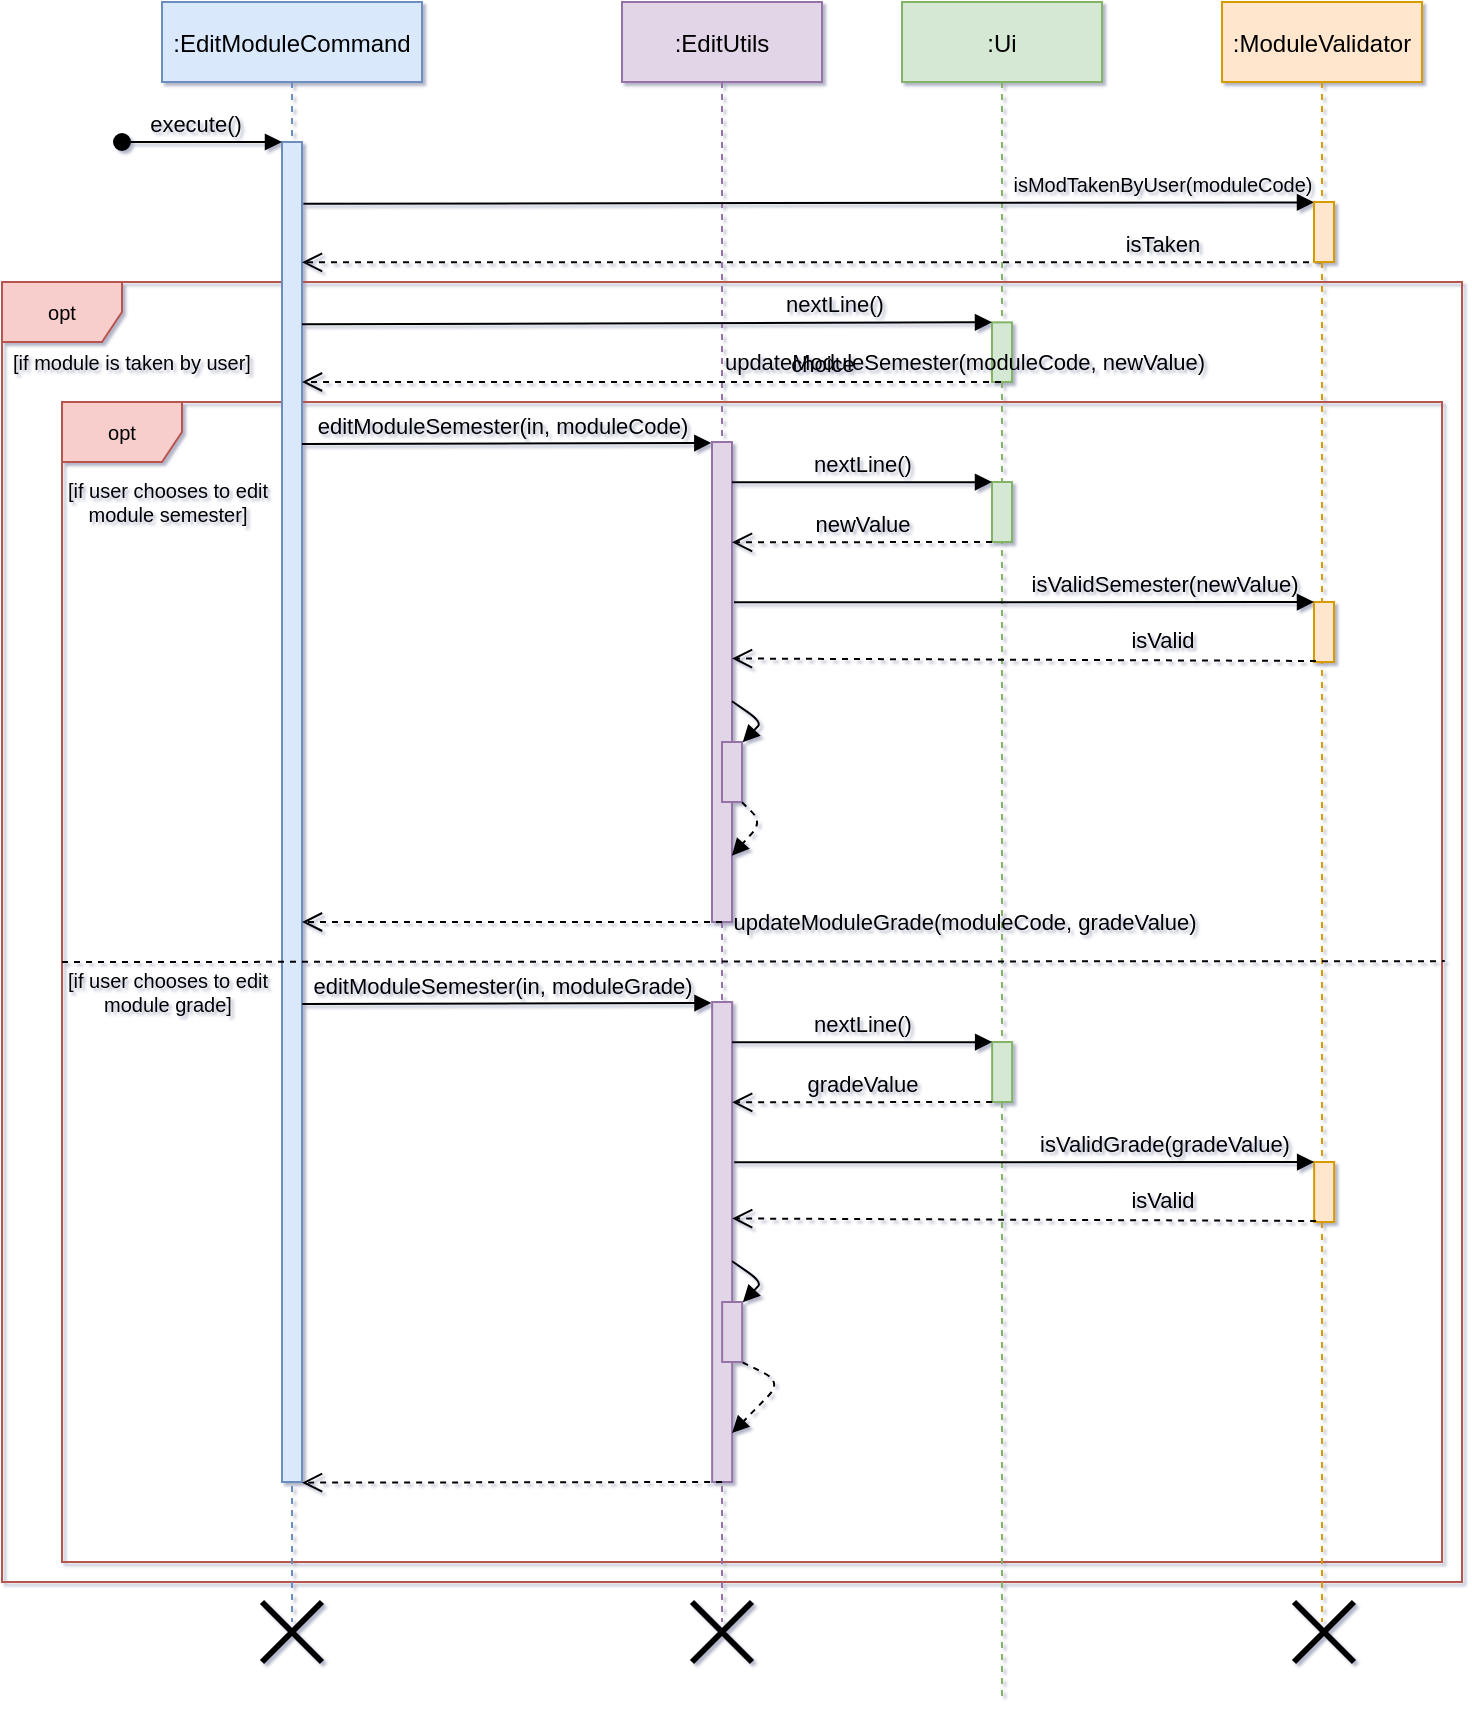 <mxfile version="13.8.1" type="device"><diagram id="kgpKYQtTHZ0yAKxKKP6v" name="Page-1"><mxGraphModel dx="1038" dy="580" grid="1" gridSize="10" guides="1" tooltips="1" connect="1" arrows="1" fold="1" page="1" pageScale="1" pageWidth="850" pageHeight="1100" math="0" shadow="1"><root><mxCell id="0"/><mxCell id="1" parent="0"/><mxCell id="0Ojc2NjqUCTlVXHehNb1-55" value="opt" style="shape=umlFrame;whiteSpace=wrap;html=1;strokeWidth=1;fontSize=10;fillColor=#f8cecc;strokeColor=#b85450;" parent="1" vertex="1"><mxGeometry x="40" y="220" width="730" height="650" as="geometry"/></mxCell><mxCell id="0Ojc2NjqUCTlVXHehNb1-60" value="opt" style="shape=umlFrame;whiteSpace=wrap;html=1;strokeWidth=1;fontSize=10;fillColor=#f8cecc;strokeColor=#b85450;" parent="1" vertex="1"><mxGeometry x="70" y="280" width="690" height="580" as="geometry"/></mxCell><mxCell id="3nuBFxr9cyL0pnOWT2aG-1" value=":EditModuleCommand" style="shape=umlLifeline;perimeter=lifelinePerimeter;container=1;collapsible=0;recursiveResize=0;rounded=0;shadow=0;strokeWidth=1;fillColor=#dae8fc;strokeColor=#6c8ebf;" parent="1" vertex="1"><mxGeometry x="120" y="80" width="130" height="810" as="geometry"/></mxCell><mxCell id="3nuBFxr9cyL0pnOWT2aG-2" value="" style="points=[];perimeter=orthogonalPerimeter;rounded=0;shadow=0;strokeWidth=1;fillColor=#dae8fc;strokeColor=#6c8ebf;" parent="3nuBFxr9cyL0pnOWT2aG-1" vertex="1"><mxGeometry x="60" y="70" width="10" height="670" as="geometry"/></mxCell><mxCell id="3nuBFxr9cyL0pnOWT2aG-3" value="execute()" style="verticalAlign=bottom;startArrow=oval;endArrow=block;startSize=8;shadow=0;strokeWidth=1;labelBackgroundColor=none;" parent="3nuBFxr9cyL0pnOWT2aG-1" target="3nuBFxr9cyL0pnOWT2aG-2" edge="1"><mxGeometry x="-0.077" relative="1" as="geometry"><mxPoint x="-20" y="70" as="sourcePoint"/><mxPoint as="offset"/></mxGeometry></mxCell><mxCell id="3nuBFxr9cyL0pnOWT2aG-5" value=":EditUtils" style="shape=umlLifeline;perimeter=lifelinePerimeter;container=1;collapsible=0;recursiveResize=0;rounded=0;shadow=0;strokeWidth=1;fillColor=#e1d5e7;strokeColor=#9673a6;" parent="1" vertex="1"><mxGeometry x="350" y="80" width="100" height="810" as="geometry"/></mxCell><mxCell id="0Ojc2NjqUCTlVXHehNb1-26" value="" style="points=[];perimeter=orthogonalPerimeter;rounded=0;shadow=0;strokeWidth=1;fillColor=#e1d5e7;strokeColor=#9673a6;" parent="3nuBFxr9cyL0pnOWT2aG-5" vertex="1"><mxGeometry x="45" y="220" width="10" height="240" as="geometry"/></mxCell><mxCell id="Dad6geXyl8S29A8WQttu-1" value=":Ui" style="shape=umlLifeline;perimeter=lifelinePerimeter;container=1;collapsible=0;recursiveResize=0;rounded=0;shadow=0;strokeWidth=1;fillColor=#d5e8d4;strokeColor=#82b366;" parent="1" vertex="1"><mxGeometry x="490" y="80" width="100" height="850" as="geometry"/></mxCell><mxCell id="Dad6geXyl8S29A8WQttu-2" value="" style="points=[];perimeter=orthogonalPerimeter;rounded=0;shadow=0;strokeWidth=1;fillColor=#d5e8d4;strokeColor=#82b366;" parent="Dad6geXyl8S29A8WQttu-1" vertex="1"><mxGeometry x="45" y="160.18" width="10" height="29.82" as="geometry"/></mxCell><mxCell id="0Ojc2NjqUCTlVXHehNb1-28" value="" style="points=[];perimeter=orthogonalPerimeter;rounded=0;shadow=0;strokeWidth=1;fillColor=#d5e8d4;strokeColor=#82b366;" parent="Dad6geXyl8S29A8WQttu-1" vertex="1"><mxGeometry x="45" y="240" width="10" height="30" as="geometry"/></mxCell><mxCell id="Dad6geXyl8S29A8WQttu-3" value=":ModuleValidator" style="shape=umlLifeline;perimeter=lifelinePerimeter;container=1;collapsible=0;recursiveResize=0;rounded=0;shadow=0;strokeWidth=1;fillColor=#ffe6cc;strokeColor=#d79b00;" parent="1" vertex="1"><mxGeometry x="650" y="80" width="100" height="810" as="geometry"/></mxCell><mxCell id="Dad6geXyl8S29A8WQttu-4" value="" style="points=[];perimeter=orthogonalPerimeter;rounded=0;shadow=0;strokeWidth=1;fillColor=#ffe6cc;strokeColor=#d79b00;" parent="Dad6geXyl8S29A8WQttu-3" vertex="1"><mxGeometry x="46" y="300" width="10" height="30" as="geometry"/></mxCell><mxCell id="0Ojc2NjqUCTlVXHehNb1-40" value="" style="points=[];perimeter=orthogonalPerimeter;rounded=0;shadow=0;strokeWidth=1;fillColor=#e1d5e7;strokeColor=#9673a6;" parent="Dad6geXyl8S29A8WQttu-3" vertex="1"><mxGeometry x="-254.93" y="500" width="10" height="240" as="geometry"/></mxCell><mxCell id="0Ojc2NjqUCTlVXHehNb1-41" value="" style="points=[];perimeter=orthogonalPerimeter;rounded=0;shadow=0;strokeWidth=1;fillColor=#d5e8d4;strokeColor=#82b366;" parent="Dad6geXyl8S29A8WQttu-3" vertex="1"><mxGeometry x="-114.93" y="520" width="10" height="30" as="geometry"/></mxCell><mxCell id="0Ojc2NjqUCTlVXHehNb1-46" value="nextLine()" style="html=1;verticalAlign=bottom;endArrow=block;entryX=0;entryY=0.002;entryDx=0;entryDy=0;entryPerimeter=0;exitX=1;exitY=0.084;exitDx=0;exitDy=0;exitPerimeter=0;labelBackgroundColor=none;" parent="Dad6geXyl8S29A8WQttu-3" source="0Ojc2NjqUCTlVXHehNb1-40" target="0Ojc2NjqUCTlVXHehNb1-41" edge="1"><mxGeometry width="80" relative="1" as="geometry"><mxPoint x="-239.93" y="520" as="sourcePoint"/><mxPoint x="-14.93" y="520.12" as="targetPoint"/><mxPoint as="offset"/></mxGeometry></mxCell><mxCell id="0Ojc2NjqUCTlVXHehNb1-42" value="" style="points=[];perimeter=orthogonalPerimeter;rounded=0;shadow=0;strokeWidth=1;fillColor=#ffe6cc;strokeColor=#d79b00;" parent="Dad6geXyl8S29A8WQttu-3" vertex="1"><mxGeometry x="46.07" y="580" width="10" height="30" as="geometry"/></mxCell><mxCell id="0Ojc2NjqUCTlVXHehNb1-43" value="editModuleSemester(in, moduleGrade)" style="html=1;verticalAlign=bottom;endArrow=block;entryX=-0.033;entryY=0.002;entryDx=0;entryDy=0;entryPerimeter=0;labelBackgroundColor=none;" parent="Dad6geXyl8S29A8WQttu-3" target="0Ojc2NjqUCTlVXHehNb1-40" edge="1"><mxGeometry x="-0.023" width="80" relative="1" as="geometry"><mxPoint x="-459.93" y="501.06" as="sourcePoint"/><mxPoint x="-154.93" y="500.0" as="targetPoint"/><mxPoint as="offset"/></mxGeometry></mxCell><mxCell id="0Ojc2NjqUCTlVXHehNb1-44" value="isValid" style="verticalAlign=bottom;endArrow=open;dashed=1;endSize=8;html=1;entryX=1;entryY=0.451;entryDx=0;entryDy=0;entryPerimeter=0;labelBackgroundColor=none;" parent="Dad6geXyl8S29A8WQttu-3" target="0Ojc2NjqUCTlVXHehNb1-40" edge="1"><mxGeometry x="-0.473" y="-1" relative="1" as="geometry"><mxPoint x="47.07" y="609.5" as="sourcePoint"/><mxPoint x="-92.43" y="609.5" as="targetPoint"/><mxPoint as="offset"/></mxGeometry></mxCell><mxCell id="0Ojc2NjqUCTlVXHehNb1-45" value="isValidGrade(gradeValue)" style="html=1;verticalAlign=bottom;endArrow=block;entryX=0;entryY=0.001;entryDx=0;entryDy=0;entryPerimeter=0;exitX=0.497;exitY=0.443;exitDx=0;exitDy=0;exitPerimeter=0;labelBackgroundColor=none;" parent="Dad6geXyl8S29A8WQttu-3" target="0Ojc2NjqUCTlVXHehNb1-42" edge="1"><mxGeometry x="0.483" width="80" relative="1" as="geometry"><mxPoint x="-243.93" y="580.1" as="sourcePoint"/><mxPoint x="-248.63" y="580.5" as="targetPoint"/><mxPoint as="offset"/></mxGeometry></mxCell><mxCell id="0Ojc2NjqUCTlVXHehNb1-47" value="gradeValue" style="verticalAlign=bottom;endArrow=open;dashed=1;endSize=8;html=1;entryX=1;entryY=0.209;entryDx=0;entryDy=0;entryPerimeter=0;labelBackgroundColor=none;" parent="Dad6geXyl8S29A8WQttu-3" target="0Ojc2NjqUCTlVXHehNb1-40" edge="1"><mxGeometry x="0.002" relative="1" as="geometry"><mxPoint x="-114.93" y="550" as="sourcePoint"/><mxPoint x="-239.93" y="550" as="targetPoint"/><mxPoint as="offset"/></mxGeometry></mxCell><mxCell id="0Ojc2NjqUCTlVXHehNb1-48" value="" style="points=[];perimeter=orthogonalPerimeter;rounded=0;shadow=0;strokeWidth=1;fillColor=#e1d5e7;strokeColor=#9673a6;" parent="Dad6geXyl8S29A8WQttu-3" vertex="1"><mxGeometry x="-249.93" y="650" width="10" height="30" as="geometry"/></mxCell><mxCell id="0Ojc2NjqUCTlVXHehNb1-49" value="updateModuleGrade(moduleCode, gradeValue)" style="html=1;verticalAlign=bottom;endArrow=block;entryX=1.033;entryY=0.006;entryDx=0;entryDy=0;entryPerimeter=0;exitX=1;exitY=0.54;exitDx=0;exitDy=0;exitPerimeter=0;labelBackgroundColor=none;" parent="Dad6geXyl8S29A8WQttu-3" source="0Ojc2NjqUCTlVXHehNb1-40" target="0Ojc2NjqUCTlVXHehNb1-48" edge="1"><mxGeometry x="0.13" y="120" width="80" relative="1" as="geometry"><mxPoint x="-249.93" y="629.68" as="sourcePoint"/><mxPoint x="-119.93" y="629.58" as="targetPoint"/><mxPoint x="33" y="-72" as="offset"/><Array as="points"><mxPoint x="-229.93" y="640"/></Array></mxGeometry></mxCell><mxCell id="0Ojc2NjqUCTlVXHehNb1-51" value="" style="verticalAlign=bottom;endArrow=open;dashed=1;endSize=8;html=1;entryX=0.993;entryY=0.697;entryDx=0;entryDy=0;entryPerimeter=0;" parent="Dad6geXyl8S29A8WQttu-3" edge="1"><mxGeometry x="0.002" relative="1" as="geometry"><mxPoint x="-249.93" y="740" as="sourcePoint"/><mxPoint x="-460.0" y="740.32" as="targetPoint"/><mxPoint as="offset"/></mxGeometry></mxCell><mxCell id="0Ojc2NjqUCTlVXHehNb1-54" value="" style="html=1;verticalAlign=bottom;endArrow=block;entryX=0.993;entryY=0.898;entryDx=0;entryDy=0;entryPerimeter=0;exitX=1.026;exitY=1.006;exitDx=0;exitDy=0;exitPerimeter=0;dashed=1;" parent="Dad6geXyl8S29A8WQttu-3" source="0Ojc2NjqUCTlVXHehNb1-48" target="0Ojc2NjqUCTlVXHehNb1-40" edge="1"><mxGeometry x="0.13" y="175" width="80" relative="1" as="geometry"><mxPoint x="-234.93" y="639.6" as="sourcePoint"/><mxPoint x="-229.6" y="660.18" as="targetPoint"/><mxPoint x="43" y="-81" as="offset"/><Array as="points"><mxPoint x="-220" y="690"/></Array></mxGeometry></mxCell><mxCell id="0Ojc2NjqUCTlVXHehNb1-9" value="isModTakenByUser(moduleCode)" style="html=1;verticalAlign=bottom;endArrow=block;entryX=0;entryY=0.006;entryDx=0;entryDy=0;entryPerimeter=0;fontSize=10;labelBackgroundColor=none;" parent="1" target="3nuBFxr9cyL0pnOWT2aG-6" edge="1"><mxGeometry x="0.699" width="80" relative="1" as="geometry"><mxPoint x="190.67" y="180.84" as="sourcePoint"/><mxPoint x="345.67" y="180.84" as="targetPoint"/><mxPoint as="offset"/></mxGeometry></mxCell><mxCell id="0Ojc2NjqUCTlVXHehNb1-10" value="isTaken" style="html=1;verticalAlign=bottom;endArrow=open;dashed=1;endSize=8;entryX=1.033;entryY=0.411;entryDx=0;entryDy=0;entryPerimeter=0;labelBackgroundColor=none;" parent="1" source="Dad6geXyl8S29A8WQttu-3" edge="1"><mxGeometry x="-0.688" relative="1" as="geometry"><mxPoint x="349.67" y="210" as="sourcePoint"/><mxPoint x="190.0" y="210.16" as="targetPoint"/><mxPoint as="offset"/></mxGeometry></mxCell><mxCell id="0Ojc2NjqUCTlVXHehNb1-11" value="nextLine()" style="html=1;verticalAlign=bottom;endArrow=block;entryX=0;entryY=-0.002;entryDx=0;entryDy=0;entryPerimeter=0;labelBackgroundColor=none;" parent="1" target="Dad6geXyl8S29A8WQttu-2" edge="1"><mxGeometry x="0.543" width="80" relative="1" as="geometry"><mxPoint x="190" y="241.18" as="sourcePoint"/><mxPoint x="351" y="242.02" as="targetPoint"/><mxPoint as="offset"/></mxGeometry></mxCell><mxCell id="0Ojc2NjqUCTlVXHehNb1-24" value="choice" style="html=1;verticalAlign=bottom;endArrow=open;dashed=1;endSize=8;labelBackgroundColor=none;" parent="1" source="Dad6geXyl8S29A8WQttu-1" edge="1"><mxGeometry x="-0.484" relative="1" as="geometry"><mxPoint x="500.0" y="270" as="sourcePoint"/><mxPoint x="190" y="270" as="targetPoint"/><mxPoint as="offset"/></mxGeometry></mxCell><mxCell id="0Ojc2NjqUCTlVXHehNb1-25" value="editModuleSemester(in, moduleCode)" style="html=1;verticalAlign=bottom;endArrow=block;entryX=-0.033;entryY=0.002;entryDx=0;entryDy=0;entryPerimeter=0;labelBackgroundColor=none;" parent="1" target="0Ojc2NjqUCTlVXHehNb1-26" edge="1"><mxGeometry x="-0.023" width="80" relative="1" as="geometry"><mxPoint x="190" y="301.06" as="sourcePoint"/><mxPoint x="495" y="300.0" as="targetPoint"/><mxPoint as="offset"/></mxGeometry></mxCell><mxCell id="3nuBFxr9cyL0pnOWT2aG-6" value="" style="points=[];perimeter=orthogonalPerimeter;rounded=0;shadow=0;strokeWidth=1;fillColor=#ffe6cc;strokeColor=#d79b00;" parent="1" vertex="1"><mxGeometry x="696" y="180" width="10" height="30" as="geometry"/></mxCell><mxCell id="0Ojc2NjqUCTlVXHehNb1-20" value="isValid" style="verticalAlign=bottom;endArrow=open;dashed=1;endSize=8;html=1;entryX=1;entryY=0.451;entryDx=0;entryDy=0;entryPerimeter=0;labelBackgroundColor=none;" parent="1" target="0Ojc2NjqUCTlVXHehNb1-26" edge="1"><mxGeometry x="-0.473" y="-1" relative="1" as="geometry"><mxPoint x="697.0" y="409.5" as="sourcePoint"/><mxPoint x="557.5" y="409.5" as="targetPoint"/><mxPoint as="offset"/></mxGeometry></mxCell><mxCell id="0Ojc2NjqUCTlVXHehNb1-19" value="isValidSemester(newValue)" style="html=1;verticalAlign=bottom;endArrow=block;entryX=0;entryY=0.001;entryDx=0;entryDy=0;entryPerimeter=0;exitX=0.497;exitY=0.443;exitDx=0;exitDy=0;exitPerimeter=0;labelBackgroundColor=none;" parent="1" target="Dad6geXyl8S29A8WQttu-4" edge="1"><mxGeometry x="0.483" width="80" relative="1" as="geometry"><mxPoint x="406.0" y="380.1" as="sourcePoint"/><mxPoint x="401.3" y="380.5" as="targetPoint"/><mxPoint as="offset"/></mxGeometry></mxCell><mxCell id="0Ojc2NjqUCTlVXHehNb1-32" value="nextLine()" style="html=1;verticalAlign=bottom;endArrow=block;entryX=0;entryY=0.002;entryDx=0;entryDy=0;entryPerimeter=0;exitX=1;exitY=0.084;exitDx=0;exitDy=0;exitPerimeter=0;labelBackgroundColor=none;" parent="1" source="0Ojc2NjqUCTlVXHehNb1-26" target="0Ojc2NjqUCTlVXHehNb1-28" edge="1"><mxGeometry width="80" relative="1" as="geometry"><mxPoint x="410" y="320" as="sourcePoint"/><mxPoint x="635" y="320.12" as="targetPoint"/><mxPoint as="offset"/></mxGeometry></mxCell><mxCell id="0Ojc2NjqUCTlVXHehNb1-33" value="newValue" style="verticalAlign=bottom;endArrow=open;dashed=1;endSize=8;html=1;entryX=1;entryY=0.209;entryDx=0;entryDy=0;entryPerimeter=0;labelBackgroundColor=none;" parent="1" target="0Ojc2NjqUCTlVXHehNb1-26" edge="1"><mxGeometry x="0.002" relative="1" as="geometry"><mxPoint x="535" y="350" as="sourcePoint"/><mxPoint x="410" y="350" as="targetPoint"/><mxPoint as="offset"/></mxGeometry></mxCell><mxCell id="0Ojc2NjqUCTlVXHehNb1-34" value="" style="points=[];perimeter=orthogonalPerimeter;rounded=0;shadow=0;strokeWidth=1;fillColor=#e1d5e7;strokeColor=#9673a6;" parent="1" vertex="1"><mxGeometry x="400" y="450" width="10" height="30" as="geometry"/></mxCell><mxCell id="0Ojc2NjqUCTlVXHehNb1-35" value="updateModuleSemester(moduleCode, newValue)" style="html=1;verticalAlign=bottom;endArrow=block;entryX=1.033;entryY=0.006;entryDx=0;entryDy=0;entryPerimeter=0;exitX=1;exitY=0.54;exitDx=0;exitDy=0;exitPerimeter=0;labelBackgroundColor=none;" parent="1" source="0Ojc2NjqUCTlVXHehNb1-26" target="0Ojc2NjqUCTlVXHehNb1-34" edge="1"><mxGeometry x="0.13" y="120" width="80" relative="1" as="geometry"><mxPoint x="400" y="429.68" as="sourcePoint"/><mxPoint x="530" y="429.58" as="targetPoint"/><mxPoint x="33" y="-72" as="offset"/><Array as="points"><mxPoint x="420" y="440"/></Array></mxGeometry></mxCell><mxCell id="0Ojc2NjqUCTlVXHehNb1-37" value="" style="html=1;verticalAlign=bottom;endArrow=block;entryX=0.994;entryY=0.862;entryDx=0;entryDy=0;entryPerimeter=0;exitX=1;exitY=0.084;exitDx=0;exitDy=0;exitPerimeter=0;dashed=1;" parent="1" target="0Ojc2NjqUCTlVXHehNb1-26" edge="1"><mxGeometry x="-0.233" y="32" width="80" relative="1" as="geometry"><mxPoint x="410" y="480.1" as="sourcePoint"/><mxPoint x="540" y="480.0" as="targetPoint"/><mxPoint x="6" y="-11" as="offset"/><Array as="points"><mxPoint x="420" y="490"/></Array></mxGeometry></mxCell><mxCell id="0Ojc2NjqUCTlVXHehNb1-38" value="" style="verticalAlign=bottom;endArrow=open;dashed=1;endSize=8;html=1;" parent="1" target="3nuBFxr9cyL0pnOWT2aG-2" edge="1"><mxGeometry x="0.002" relative="1" as="geometry"><mxPoint x="400" y="540" as="sourcePoint"/><mxPoint x="270" y="540.16" as="targetPoint"/><mxPoint as="offset"/></mxGeometry></mxCell><mxCell id="0Ojc2NjqUCTlVXHehNb1-59" value="[if module is taken by user]" style="text;html=1;strokeColor=none;fillColor=none;align=center;verticalAlign=middle;whiteSpace=wrap;rounded=0;fontSize=10;" parent="1" vertex="1"><mxGeometry x="40" y="250" width="130" height="20" as="geometry"/></mxCell><mxCell id="0Ojc2NjqUCTlVXHehNb1-61" value="" style="endArrow=none;dashed=1;html=1;fontSize=10;entryX=1.002;entryY=0.482;entryDx=0;entryDy=0;entryPerimeter=0;" parent="1" target="0Ojc2NjqUCTlVXHehNb1-60" edge="1"><mxGeometry width="50" height="50" relative="1" as="geometry"><mxPoint x="70" y="560" as="sourcePoint"/><mxPoint x="120" y="510" as="targetPoint"/></mxGeometry></mxCell><mxCell id="0Ojc2NjqUCTlVXHehNb1-62" value="[if user chooses to edit module semester]" style="text;html=1;strokeColor=none;fillColor=none;align=center;verticalAlign=middle;whiteSpace=wrap;rounded=0;fontSize=10;" parent="1" vertex="1"><mxGeometry x="63" y="320" width="120" height="20" as="geometry"/></mxCell><mxCell id="0Ojc2NjqUCTlVXHehNb1-63" value="[if user chooses to edit module grade]" style="text;html=1;strokeColor=none;fillColor=none;align=center;verticalAlign=middle;whiteSpace=wrap;rounded=0;fontSize=10;" parent="1" vertex="1"><mxGeometry x="63" y="565" width="120" height="20" as="geometry"/></mxCell><mxCell id="0Ojc2NjqUCTlVXHehNb1-58" value="" style="shape=umlDestroy;whiteSpace=wrap;html=1;strokeWidth=3;fontSize=10;" parent="1" vertex="1"><mxGeometry x="170" y="880" width="30" height="30" as="geometry"/></mxCell><mxCell id="0Ojc2NjqUCTlVXHehNb1-57" value="" style="shape=umlDestroy;whiteSpace=wrap;html=1;strokeWidth=3;fontSize=10;" parent="1" vertex="1"><mxGeometry x="385" y="880" width="30" height="30" as="geometry"/></mxCell><mxCell id="0Ojc2NjqUCTlVXHehNb1-56" value="" style="shape=umlDestroy;whiteSpace=wrap;html=1;strokeWidth=3;fontSize=10;" parent="1" vertex="1"><mxGeometry x="686" y="880" width="30" height="30" as="geometry"/></mxCell></root></mxGraphModel></diagram></mxfile>